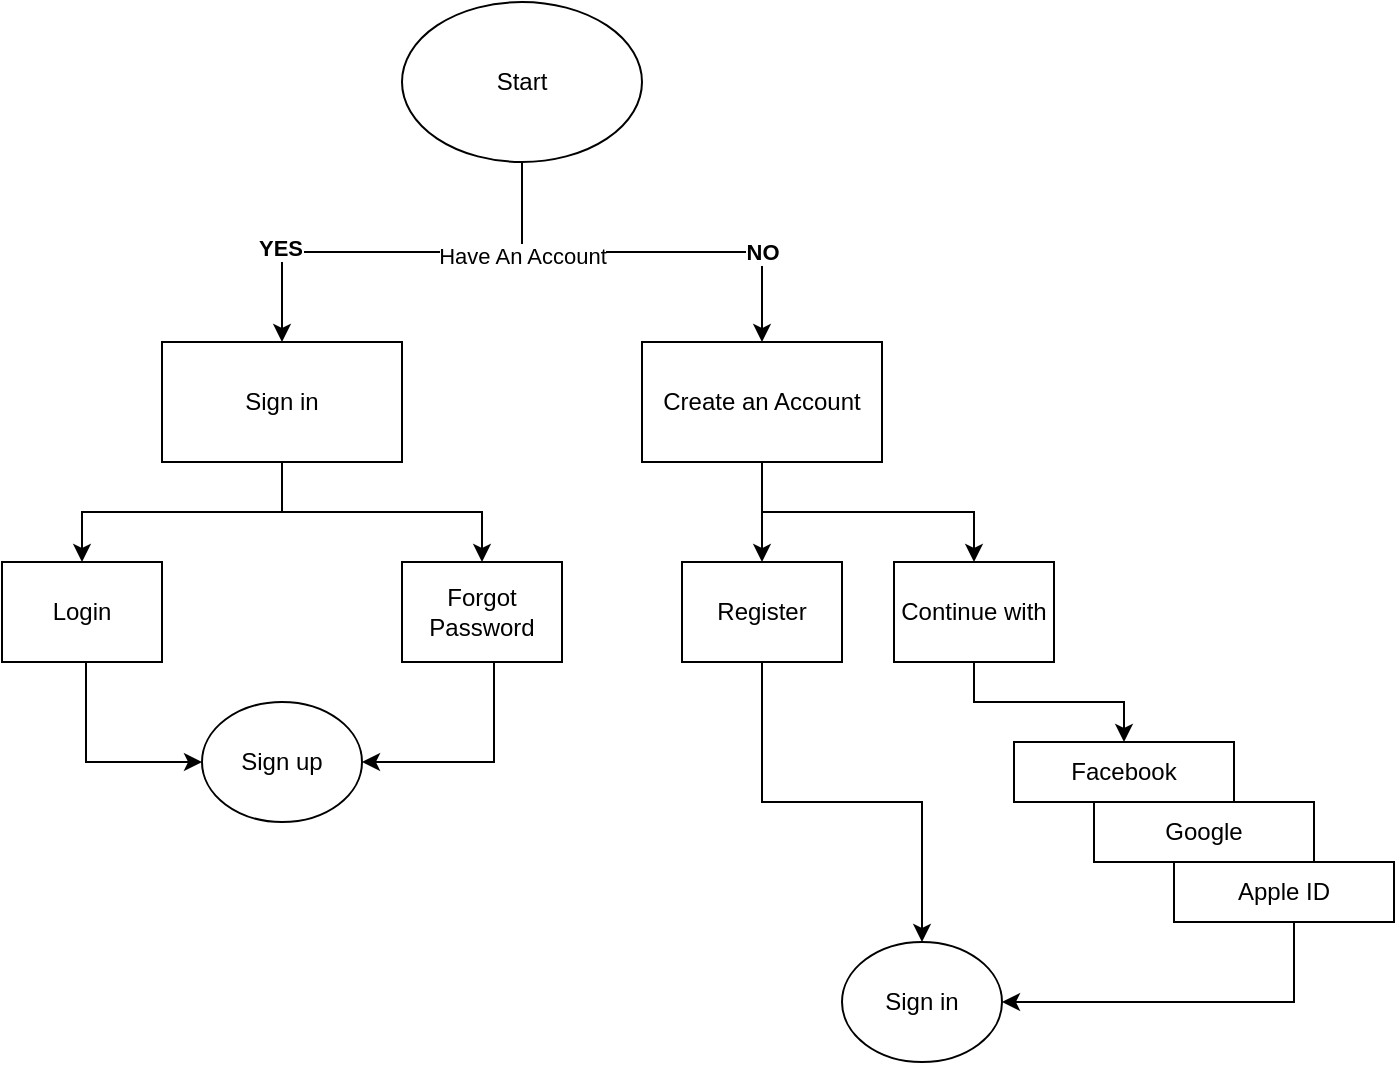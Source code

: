 <mxfile version="26.0.15">
  <diagram id="ezdyjBQxlUQvCWjWpcx2" name="First Time Start">
    <mxGraphModel dx="978" dy="574" grid="1" gridSize="10" guides="1" tooltips="1" connect="1" arrows="1" fold="1" page="1" pageScale="1" pageWidth="827" pageHeight="1169" math="0" shadow="0">
      <root>
        <mxCell id="0" />
        <mxCell id="1" parent="0" />
        <mxCell id="AiA4CHntsJpjG9RiwgfL-3" value="" style="edgeStyle=orthogonalEdgeStyle;rounded=0;orthogonalLoop=1;jettySize=auto;html=1;" edge="1" parent="1" source="AiA4CHntsJpjG9RiwgfL-1" target="AiA4CHntsJpjG9RiwgfL-2">
          <mxGeometry relative="1" as="geometry" />
        </mxCell>
        <mxCell id="AiA4CHntsJpjG9RiwgfL-34" value="&lt;b&gt;NO&lt;/b&gt;" style="edgeLabel;html=1;align=center;verticalAlign=middle;resizable=0;points=[];" vertex="1" connectable="0" parent="AiA4CHntsJpjG9RiwgfL-3">
          <mxGeometry x="0.566" relative="1" as="geometry">
            <mxPoint as="offset" />
          </mxGeometry>
        </mxCell>
        <mxCell id="AiA4CHntsJpjG9RiwgfL-9" value="" style="edgeStyle=orthogonalEdgeStyle;rounded=0;orthogonalLoop=1;jettySize=auto;html=1;" edge="1" parent="1" source="AiA4CHntsJpjG9RiwgfL-1" target="AiA4CHntsJpjG9RiwgfL-8">
          <mxGeometry relative="1" as="geometry" />
        </mxCell>
        <mxCell id="AiA4CHntsJpjG9RiwgfL-33" value="Have An Account" style="edgeLabel;html=1;align=center;verticalAlign=middle;resizable=0;points=[];" vertex="1" connectable="0" parent="AiA4CHntsJpjG9RiwgfL-9">
          <mxGeometry x="-0.571" y="2" relative="1" as="geometry">
            <mxPoint as="offset" />
          </mxGeometry>
        </mxCell>
        <mxCell id="AiA4CHntsJpjG9RiwgfL-35" value="&lt;b&gt;YES&lt;/b&gt;" style="edgeLabel;html=1;align=center;verticalAlign=middle;resizable=0;points=[];" vertex="1" connectable="0" parent="AiA4CHntsJpjG9RiwgfL-9">
          <mxGeometry x="0.571" y="-2" relative="1" as="geometry">
            <mxPoint x="1" y="-2" as="offset" />
          </mxGeometry>
        </mxCell>
        <mxCell id="AiA4CHntsJpjG9RiwgfL-1" value="Start" style="ellipse;whiteSpace=wrap;html=1;" vertex="1" parent="1">
          <mxGeometry x="354" y="30" width="120" height="80" as="geometry" />
        </mxCell>
        <mxCell id="AiA4CHntsJpjG9RiwgfL-31" value="" style="edgeStyle=orthogonalEdgeStyle;rounded=0;orthogonalLoop=1;jettySize=auto;html=1;" edge="1" parent="1" source="AiA4CHntsJpjG9RiwgfL-2" target="AiA4CHntsJpjG9RiwgfL-29">
          <mxGeometry relative="1" as="geometry" />
        </mxCell>
        <mxCell id="AiA4CHntsJpjG9RiwgfL-32" style="edgeStyle=orthogonalEdgeStyle;rounded=0;orthogonalLoop=1;jettySize=auto;html=1;exitX=0.5;exitY=1;exitDx=0;exitDy=0;entryX=0.5;entryY=0;entryDx=0;entryDy=0;" edge="1" parent="1" source="AiA4CHntsJpjG9RiwgfL-2" target="AiA4CHntsJpjG9RiwgfL-28">
          <mxGeometry relative="1" as="geometry" />
        </mxCell>
        <mxCell id="AiA4CHntsJpjG9RiwgfL-2" value="Create an Account" style="whiteSpace=wrap;html=1;" vertex="1" parent="1">
          <mxGeometry x="474" y="200" width="120" height="60" as="geometry" />
        </mxCell>
        <mxCell id="AiA4CHntsJpjG9RiwgfL-18" value="" style="edgeStyle=orthogonalEdgeStyle;rounded=0;orthogonalLoop=1;jettySize=auto;html=1;" edge="1" parent="1" source="AiA4CHntsJpjG9RiwgfL-8" target="AiA4CHntsJpjG9RiwgfL-16">
          <mxGeometry relative="1" as="geometry" />
        </mxCell>
        <mxCell id="AiA4CHntsJpjG9RiwgfL-20" style="edgeStyle=orthogonalEdgeStyle;rounded=0;orthogonalLoop=1;jettySize=auto;html=1;entryX=0.5;entryY=0;entryDx=0;entryDy=0;" edge="1" parent="1" source="AiA4CHntsJpjG9RiwgfL-8" target="AiA4CHntsJpjG9RiwgfL-14">
          <mxGeometry relative="1" as="geometry" />
        </mxCell>
        <mxCell id="AiA4CHntsJpjG9RiwgfL-8" value="Sign in" style="whiteSpace=wrap;html=1;" vertex="1" parent="1">
          <mxGeometry x="234" y="200" width="120" height="60" as="geometry" />
        </mxCell>
        <mxCell id="AiA4CHntsJpjG9RiwgfL-14" value="Login" style="whiteSpace=wrap;html=1;" vertex="1" parent="1">
          <mxGeometry x="154" y="310" width="80" height="50" as="geometry" />
        </mxCell>
        <mxCell id="AiA4CHntsJpjG9RiwgfL-52" style="edgeStyle=orthogonalEdgeStyle;rounded=0;orthogonalLoop=1;jettySize=auto;html=1;entryX=1;entryY=0.5;entryDx=0;entryDy=0;" edge="1" parent="1" source="AiA4CHntsJpjG9RiwgfL-16" target="AiA4CHntsJpjG9RiwgfL-41">
          <mxGeometry relative="1" as="geometry">
            <Array as="points">
              <mxPoint x="400" y="410" />
            </Array>
          </mxGeometry>
        </mxCell>
        <mxCell id="AiA4CHntsJpjG9RiwgfL-16" value="Forgot Password" style="whiteSpace=wrap;html=1;" vertex="1" parent="1">
          <mxGeometry x="354" y="310" width="80" height="50" as="geometry" />
        </mxCell>
        <mxCell id="AiA4CHntsJpjG9RiwgfL-39" value="" style="edgeStyle=orthogonalEdgeStyle;rounded=0;orthogonalLoop=1;jettySize=auto;html=1;" edge="1" parent="1" source="AiA4CHntsJpjG9RiwgfL-28" target="AiA4CHntsJpjG9RiwgfL-36">
          <mxGeometry relative="1" as="geometry" />
        </mxCell>
        <mxCell id="AiA4CHntsJpjG9RiwgfL-28" value="Continue with" style="whiteSpace=wrap;html=1;" vertex="1" parent="1">
          <mxGeometry x="600" y="310" width="80" height="50" as="geometry" />
        </mxCell>
        <mxCell id="AiA4CHntsJpjG9RiwgfL-44" style="edgeStyle=orthogonalEdgeStyle;rounded=0;orthogonalLoop=1;jettySize=auto;html=1;" edge="1" parent="1" source="AiA4CHntsJpjG9RiwgfL-29" target="AiA4CHntsJpjG9RiwgfL-43">
          <mxGeometry relative="1" as="geometry" />
        </mxCell>
        <mxCell id="AiA4CHntsJpjG9RiwgfL-29" value="Register" style="whiteSpace=wrap;html=1;" vertex="1" parent="1">
          <mxGeometry x="494" y="310" width="80" height="50" as="geometry" />
        </mxCell>
        <mxCell id="AiA4CHntsJpjG9RiwgfL-36" value="Facebook" style="whiteSpace=wrap;html=1;" vertex="1" parent="1">
          <mxGeometry x="660" y="400" width="110" height="30" as="geometry" />
        </mxCell>
        <mxCell id="AiA4CHntsJpjG9RiwgfL-37" value="Google" style="whiteSpace=wrap;html=1;" vertex="1" parent="1">
          <mxGeometry x="700" y="430" width="110" height="30" as="geometry" />
        </mxCell>
        <mxCell id="AiA4CHntsJpjG9RiwgfL-51" style="edgeStyle=orthogonalEdgeStyle;rounded=0;orthogonalLoop=1;jettySize=auto;html=1;entryX=1;entryY=0.5;entryDx=0;entryDy=0;" edge="1" parent="1" source="AiA4CHntsJpjG9RiwgfL-38" target="AiA4CHntsJpjG9RiwgfL-43">
          <mxGeometry relative="1" as="geometry">
            <mxPoint x="795" y="550" as="targetPoint" />
            <Array as="points">
              <mxPoint x="800" y="530" />
            </Array>
          </mxGeometry>
        </mxCell>
        <mxCell id="AiA4CHntsJpjG9RiwgfL-38" value="Apple ID" style="whiteSpace=wrap;html=1;" vertex="1" parent="1">
          <mxGeometry x="740" y="460" width="110" height="30" as="geometry" />
        </mxCell>
        <mxCell id="AiA4CHntsJpjG9RiwgfL-41" value="Sign up" style="ellipse;whiteSpace=wrap;html=1;" vertex="1" parent="1">
          <mxGeometry x="254" y="380" width="80" height="60" as="geometry" />
        </mxCell>
        <mxCell id="AiA4CHntsJpjG9RiwgfL-43" value="Sign in" style="ellipse;whiteSpace=wrap;html=1;" vertex="1" parent="1">
          <mxGeometry x="574" y="500" width="80" height="60" as="geometry" />
        </mxCell>
        <mxCell id="AiA4CHntsJpjG9RiwgfL-53" style="edgeStyle=orthogonalEdgeStyle;rounded=0;orthogonalLoop=1;jettySize=auto;html=1;entryX=0;entryY=0.5;entryDx=0;entryDy=0;" edge="1" parent="1" target="AiA4CHntsJpjG9RiwgfL-41">
          <mxGeometry relative="1" as="geometry">
            <mxPoint x="196" y="360" as="sourcePoint" />
            <mxPoint x="130" y="410" as="targetPoint" />
            <Array as="points">
              <mxPoint x="196" y="410" />
            </Array>
          </mxGeometry>
        </mxCell>
      </root>
    </mxGraphModel>
  </diagram>
</mxfile>
